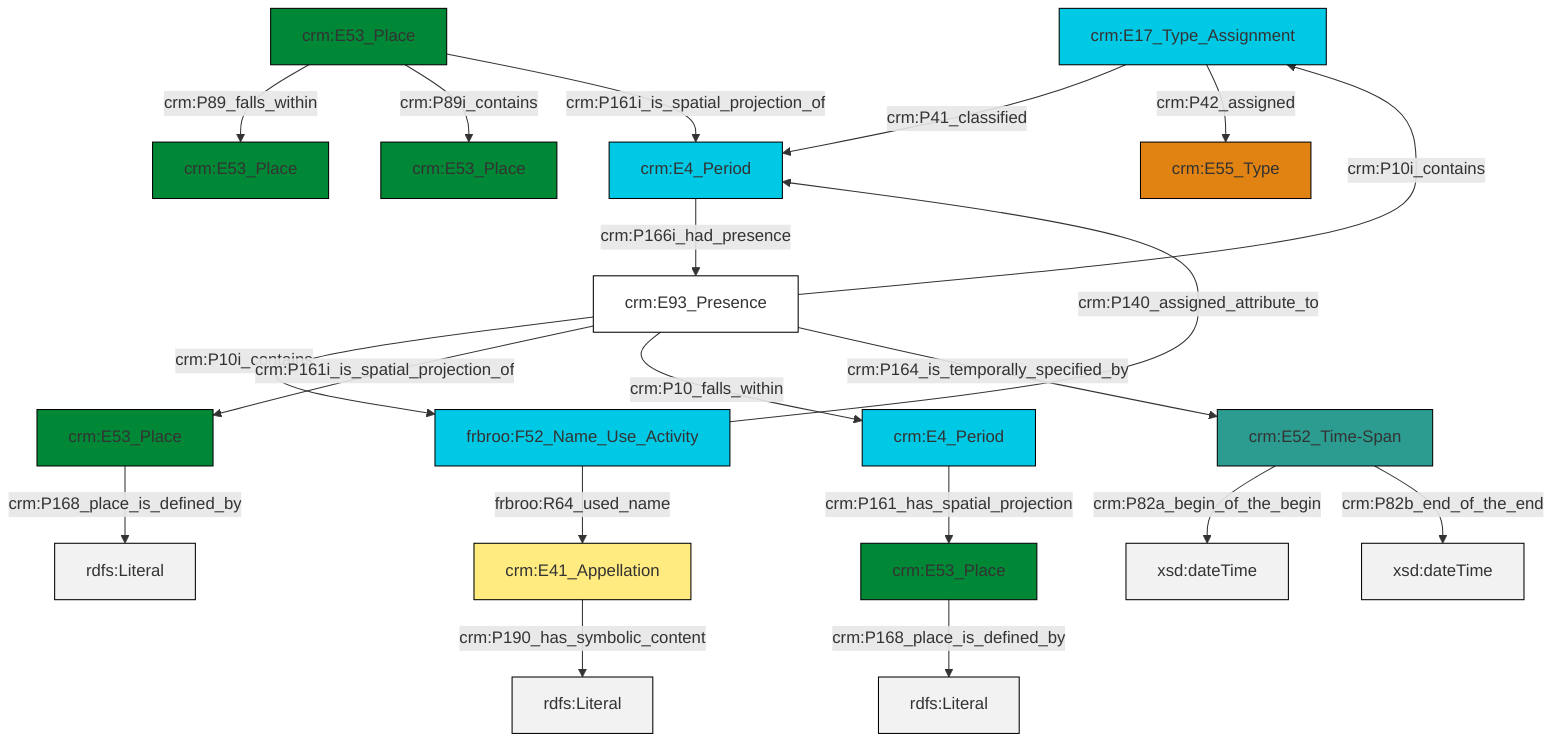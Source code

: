 graph TD
classDef Literal fill:#f2f2f2,stroke:#000000;
classDef CRM_Entity fill:#FFFFFF,stroke:#000000;
classDef Temporal_Entity fill:#00C9E6, stroke:#000000;
classDef Type fill:#E18312, stroke:#000000;
classDef Time-Span fill:#2C9C91, stroke:#000000;
classDef Appellation fill:#FFEB7F, stroke:#000000;
classDef Place fill:#008836, stroke:#000000;
classDef Persistent_Item fill:#B266B2, stroke:#000000;
classDef Conceptual_Object fill:#FFD700, stroke:#000000;
classDef Physical_Thing fill:#D2B48C, stroke:#000000;
classDef Actor fill:#f58aad, stroke:#000000;
classDef PC_Classes fill:#4ce600, stroke:#000000;
classDef Multi fill:#cccccc,stroke:#000000;

0["crm:E17_Type_Assignment"]:::Temporal_Entity -->|crm:P41_classified| 1["crm:E4_Period"]:::Temporal_Entity
2["crm:E93_Presence"]:::CRM_Entity -->|crm:P10i_contains| 3["frbroo:F52_Name_Use_Activity"]:::Temporal_Entity
2["crm:E93_Presence"]:::CRM_Entity -->|crm:P161i_is_spatial_projection_of| 4["crm:E53_Place"]:::Place
1["crm:E4_Period"]:::Temporal_Entity -->|crm:P166i_had_presence| 2["crm:E93_Presence"]:::CRM_Entity
2["crm:E93_Presence"]:::CRM_Entity -->|crm:P10_falls_within| 9["crm:E4_Period"]:::Temporal_Entity
3["frbroo:F52_Name_Use_Activity"]:::Temporal_Entity -->|crm:P140_assigned_attribute_to| 1["crm:E4_Period"]:::Temporal_Entity
4["crm:E53_Place"]:::Place -->|crm:P168_place_is_defined_by| 17[rdfs:Literal]:::Literal
18["crm:E53_Place"]:::Place -->|crm:P89_falls_within| 10["crm:E53_Place"]:::Place
13["crm:E52_Time-Span"]:::Time-Span -->|crm:P82a_begin_of_the_begin| 20[xsd:dateTime]:::Literal
13["crm:E52_Time-Span"]:::Time-Span -->|crm:P82b_end_of_the_end| 21[xsd:dateTime]:::Literal
2["crm:E93_Presence"]:::CRM_Entity -->|crm:P164_is_temporally_specified_by| 13["crm:E52_Time-Span"]:::Time-Span
23["crm:E41_Appellation"]:::Appellation -->|crm:P190_has_symbolic_content| 28[rdfs:Literal]:::Literal
26["crm:E53_Place"]:::Place -->|crm:P168_place_is_defined_by| 29[rdfs:Literal]:::Literal
2["crm:E93_Presence"]:::CRM_Entity -->|crm:P10i_contains| 0["crm:E17_Type_Assignment"]:::Temporal_Entity
18["crm:E53_Place"]:::Place -->|crm:P89i_contains| 6["crm:E53_Place"]:::Place
9["crm:E4_Period"]:::Temporal_Entity -->|crm:P161_has_spatial_projection| 26["crm:E53_Place"]:::Place
3["frbroo:F52_Name_Use_Activity"]:::Temporal_Entity -->|frbroo:R64_used_name| 23["crm:E41_Appellation"]:::Appellation
0["crm:E17_Type_Assignment"]:::Temporal_Entity -->|crm:P42_assigned| 15["crm:E55_Type"]:::Type
18["crm:E53_Place"]:::Place -->|crm:P161i_is_spatial_projection_of| 1["crm:E4_Period"]:::Temporal_Entity